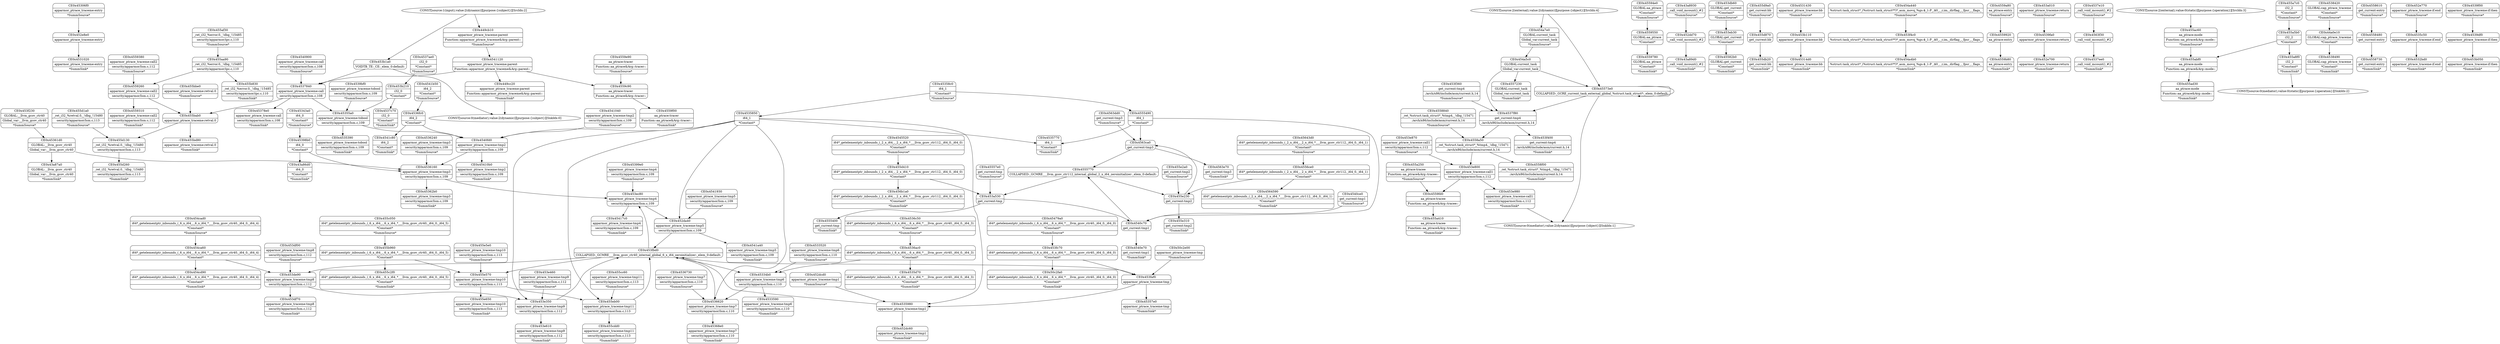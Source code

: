 digraph {
	CE0x45306f0 [shape=record,shape=Mrecord,label="{CE0x45306f0|apparmor_ptrace_traceme:entry|*SummSource*}"]
	CE0x4563dd0 [shape=record,shape=Mrecord,label="{CE0x4563dd0|get_current:tmp3|*SummSource*}"]
	CE0x4537f80 [shape=record,shape=Mrecord,label="{CE0x4537f80|get_current:tmp4|./arch/x86/include/asm/current.h,14}"]
	CE0x4537ae0 [shape=record,shape=Mrecord,label="{CE0x4537ae0|i32_0|*Constant*|*SummSource*}"]
	CE0x455bab0 [shape=record,shape=Mrecord,label="{CE0x455bab0|apparmor_ptrace_traceme:retval.0}"]
	CE0x4541930 [shape=record,shape=Mrecord,label="{CE0x4541930|apparmor_ptrace_traceme:tmp5|security/apparmor/lsm.c,109|*SummSource*}"]
	CE0x4536ac0 [shape=record,shape=Mrecord,label="{CE0x4536ac0|i64*_getelementptr_inbounds_(_6_x_i64_,_6_x_i64_*___llvm_gcov_ctr40,_i64_0,_i64_3)|*Constant*}"]
	CE0x4557230 [shape=record,shape=Mrecord,label="{CE0x4557230|GLOBAL:current_task|Global_var:current_task|*SummSink*}"]
	"CONST[source:1(input),value:2(dynamic)][purpose:{subject}][SrcIdx:2]"
	CE0x4559550 [shape=record,shape=Mrecord,label="{CE0x4559550|GLOBAL:aa_ptrace|*Constant*}"]
	CE0x45479a0 [shape=record,shape=Mrecord,label="{CE0x45479a0|i64*_getelementptr_inbounds_(_6_x_i64_,_6_x_i64_*___llvm_gcov_ctr40,_i64_0,_i64_0)|*Constant*|*SummSource*}"]
	CE0x455e650 [shape=record,shape=Mrecord,label="{CE0x455e650|apparmor_ptrace_traceme:tmp10|security/apparmor/lsm.c,113|*SummSink*}"]
	CE0x45643d0 [shape=record,shape=Mrecord,label="{CE0x45643d0|i64*_getelementptr_inbounds_(_2_x_i64_,_2_x_i64_*___llvm_gcov_ctr112,_i64_0,_i64_1)|*Constant*|*SummSource*}"]
	CE0x45378e0 [shape=record,shape=Mrecord,label="{CE0x45378e0|apparmor_ptrace_traceme:call|security/apparmor/lsm.c,108|*SummSink*}"]
	CE0x4540fd0 [shape=record,shape=Mrecord,label="{CE0x4540fd0|apparmor_ptrace_traceme:tmp2|security/apparmor/lsm.c,109}"]
	CE0x452dd70 [shape=record,shape=Mrecord,label="{CE0x452dd70|_call_void_mcount()_#2}"]
	CE0x4541a40 [shape=record,shape=Mrecord,label="{CE0x4541a40|apparmor_ptrace_traceme:tmp5|security/apparmor/lsm.c,109|*SummSink*}"]
	CE0x4541040 [shape=record,shape=Mrecord,label="{CE0x4541040|apparmor_ptrace_traceme:tmp2|security/apparmor/lsm.c,109|*SummSource*}"]
	CE0x453e800 [shape=record,shape=Mrecord,label="{CE0x453e800|apparmor_ptrace_traceme:call1|security/apparmor/lsm.c,112}"]
	CE0x45355a0 [shape=record,shape=Mrecord,label="{CE0x45355a0|apparmor_ptrace_traceme:tobool|security/apparmor/lsm.c,109}"]
	CE0x45594e0 [shape=record,shape=Mrecord,label="{CE0x45594e0|GLOBAL:aa_ptrace|*Constant*|*SummSource*}"]
	CE0x453db60 [shape=record,shape=Mrecord,label="{CE0x453db60|GLOBAL:get_current|*Constant*|*SummSource*}"]
	CE0x45361d0 [shape=record,shape=Mrecord,label="{CE0x45361d0|GLOBAL:__llvm_gcov_ctr40|Global_var:__llvm_gcov_ctr40}"]
	CE0x4558f00 [shape=record,shape=Mrecord,label="{CE0x4558f00|_ret_%struct.task_struct*_%tmp4,_!dbg_!15471|./arch/x86/include/asm/current.h,14|*SummSink*}"]
	CE0x455d9a0 [shape=record,shape=Mrecord,label="{CE0x455d9a0|get_current:bb|*SummSource*}"]
	CE0x454cad0 [shape=record,shape=Mrecord,label="{CE0x454cad0|i64*_getelementptr_inbounds_(_6_x_i64_,_6_x_i64_*___llvm_gcov_ctr40,_i64_0,_i64_4)|*Constant*|*SummSource*}"]
	CE0x4537840 [shape=record,shape=Mrecord,label="{CE0x4537840|apparmor_ptrace_traceme:call|security/apparmor/lsm.c,108}"]
	CE0x45368e0 [shape=record,shape=Mrecord,label="{CE0x45368e0|apparmor_ptrace_traceme:tmp7|security/apparmor/lsm.c,110|*SummSink*}"]
	CE0x4535770 [shape=record,shape=Mrecord,label="{CE0x4535770|i64_1|*Constant*|*SummSink*}"]
	CE0x453b110 [shape=record,shape=Mrecord,label="{CE0x453b110|apparmor_ptrace_traceme:bb}"]
	CE0x454a440 [shape=record,shape=Mrecord,label="{CE0x454a440|%struct.task_struct*_(%struct.task_struct**)*_asm_movq_%gs:$_1:P_,$0_,_r,im,_dirflag_,_fpsr_,_flags_|*SummSource*}"]
	CE0x43a89d0 [shape=record,shape=Mrecord,label="{CE0x43a89d0|_call_void_mcount()_#2|*SummSink*}"]
	CE0x455aa90 [shape=record,shape=Mrecord,label="{CE0x455aa90|_ret_i32_%error.0,_!dbg_!15485|security/apparmor/ipc.c,110}"]
	CE0x452e8e0 [shape=record,shape=Mrecord,label="{CE0x452e8e0|apparmor_ptrace_traceme:entry}"]
	CE0x4559b80 [shape=record,shape=Mrecord,label="{CE0x4559b80|aa_ptrace:entry|*SummSink*}"]
	CE0x453f360 [shape=record,shape=Mrecord,label="{CE0x453f360|get_current:tmp4|./arch/x86/include/asm/current.h,14|*SummSource*}"]
	CE0x455a250 [shape=record,shape=Mrecord,label="{CE0x455a250|aa_ptrace:tracee|Function::aa_ptrace&Arg::tracee::|*SummSource*}"]
	CE0x452e700 [shape=record,shape=Mrecord,label="{CE0x452e700|apparmor_ptrace_traceme:return|*SummSink*}"]
	CE0x4556ce0 [shape=record,shape=Mrecord,label="{CE0x4556ce0|i64*_getelementptr_inbounds_(_2_x_i64_,_2_x_i64_*___llvm_gcov_ctr112,_i64_0,_i64_1)|*Constant*}"]
	CE0x455d410 [shape=record,shape=Mrecord,label="{CE0x455d410|i64*_getelementptr_inbounds_(_2_x_i64_,_2_x_i64_*___llvm_gcov_ctr112,_i64_0,_i64_0)|*Constant*}"]
	CE0x4559e90 [shape=record,shape=Mrecord,label="{CE0x4559e90|aa_ptrace:tracer|Function::aa_ptrace&Arg::tracer::|*SummSource*}"]
	CE0x453de90 [shape=record,shape=Mrecord,label="{CE0x453de90|apparmor_ptrace_traceme:tmp8|security/apparmor/lsm.c,112}"]
	CE0x45557e0 [shape=record,shape=Mrecord,label="{CE0x45557e0|get_current:tmp|*SummSource*}"]
	CE0x45417c0 [shape=record,shape=Mrecord,label="{CE0x45417c0|apparmor_ptrace_traceme:tmp4|security/apparmor/lsm.c,109|*SummSink*}"]
	CE0x453f230 [shape=record,shape=Mrecord,label="{CE0x453f230|GLOBAL:__llvm_gcov_ctr40|Global_var:__llvm_gcov_ctr40|*SummSource*}"]
	CE0x43a8930 [shape=record,shape=Mrecord,label="{CE0x43a8930|_call_void_mcount()_#2|*SummSource*}"]
	CE0x45358c0 [shape=record,shape=Mrecord,label="{CE0x45358c0|i64_1|*Constant*|*SummSource*}"]
	CE0x4559c90 [shape=record,shape=Mrecord,label="{CE0x4559c90|aa_ptrace:tracer|Function::aa_ptrace&Arg::tracer::}"]
	CE0x453e870 [shape=record,shape=Mrecord,label="{CE0x453e870|apparmor_ptrace_traceme:call1|security/apparmor/lsm.c,112|*SummSource*}"]
	CE0x4563e70 [shape=record,shape=Mrecord,label="{CE0x4563e70|get_current:tmp3|*SummSink*}"]
	CE0x45573e0 [shape=record,shape=Mrecord,label="{CE0x45573e0|COLLAPSED:_GCRE_current_task_external_global_%struct.task_struct*:_elem_0:default:}"]
	CE0x50c2fa0 [shape=record,shape=Mrecord,label="{CE0x50c2fa0|i64*_getelementptr_inbounds_(_6_x_i64_,_6_x_i64_*___llvm_gcov_ctr40,_i64_0,_i64_0)|*Constant*|*SummSink*}"]
	CE0x453fc70 [shape=record,shape=Mrecord,label="{CE0x453fc70|i64*_getelementptr_inbounds_(_6_x_i64_,_6_x_i64_*___llvm_gcov_ctr40,_i64_0,_i64_0)|*Constant*}"]
	CE0x4559fd0 [shape=record,shape=Mrecord,label="{CE0x4559fd0|aa_ptrace:tracee|Function::aa_ptrace&Arg::tracee::}"]
	CE0x45343a0 [shape=record,shape=Mrecord,label="{CE0x45343a0|i64_0|*Constant*|*SummSource*}"]
	CE0x4559a80 [shape=record,shape=Mrecord,label="{CE0x4559a80|aa_ptrace:entry|*SummSource*}"]
	CE0x455d1a0 [shape=record,shape=Mrecord,label="{CE0x455d1a0|_ret_i32_%retval.0,_!dbg_!15480|security/apparmor/lsm.c,113|*SummSource*}"]
	CE0x4533520 [shape=record,shape=Mrecord,label="{CE0x4533520|apparmor_ptrace_traceme:tmp6|security/apparmor/lsm.c,110|*SummSource*}"]
	CE0x453df70 [shape=record,shape=Mrecord,label="{CE0x453df70|apparmor_ptrace_traceme:tmp8|security/apparmor/lsm.c,112|*SummSink*}"]
	CE0x4559920 [shape=record,shape=Mrecord,label="{CE0x4559920|aa_ptrace:entry}"]
	CE0x4537e10 [shape=record,shape=Mrecord,label="{CE0x4537e10|_call_void_mcount()_#2|*SummSource*}"]
	CE0x4535d70 [shape=record,shape=Mrecord,label="{CE0x4535d70|i64*_getelementptr_inbounds_(_6_x_i64_,_6_x_i64_*___llvm_gcov_ctr40,_i64_0,_i64_3)|*Constant*|*SummSink*}"]
	CE0x453e980 [shape=record,shape=Mrecord,label="{CE0x453e980|apparmor_ptrace_traceme:call1|security/apparmor/lsm.c,112|*SummSink*}"]
	CE0x455d260 [shape=record,shape=Mrecord,label="{CE0x455d260|_ret_i32_%retval.0,_!dbg_!15480|security/apparmor/lsm.c,113|*SummSink*}"]
	CE0x453eb30 [shape=record,shape=Mrecord,label="{CE0x453eb30|GLOBAL:get_current|*Constant*}"]
	CE0x45362b0 [shape=record,shape=Mrecord,label="{CE0x45362b0|apparmor_ptrace_traceme:tmp3|security/apparmor/lsm.c,109|*SummSink*}"]
	"CONST[source:2(external),value:0(static)][purpose:{operation}][SrcIdx:3]"
	CE0x455cc60 [shape=record,shape=Mrecord,label="{CE0x455cc60|apparmor_ptrace_traceme:tmp11|security/apparmor/lsm.c,113|*SummSource*}"]
	CE0x453fbd0 [shape=record,shape=Mrecord,label="{CE0x453fbd0|COLLAPSED:_GCMRE___llvm_gcov_ctr40_internal_global_6_x_i64_zeroinitializer:_elem_0:default:}"]
	CE0x453ec80 [shape=record,shape=Mrecord,label="{CE0x453ec80|apparmor_ptrace_traceme:tmp4|security/apparmor/lsm.c,109}"]
	CE0x4535850 [shape=record,shape=Mrecord,label="{CE0x4535850|i64_1|*Constant*}"]
	CE0x4563ca0 [shape=record,shape=Mrecord,label="{CE0x4563ca0|get_current:tmp3}"]
	"CONST[source:0(mediator),value:2(dynamic)][purpose:{subject}][SnkIdx:0]"
	CE0x455af30 [shape=record,shape=Mrecord,label="{CE0x455af30|_ret_i32_%error.0,_!dbg_!15485|security/apparmor/ipc.c,110|*SummSource*}"]
	CE0x44a0e10 [shape=record,shape=Mrecord,label="{CE0x44a0e10|GLOBAL:cap_ptrace_traceme|*Constant*}"]
	CE0x453e460 [shape=record,shape=Mrecord,label="{CE0x453e460|apparmor_ptrace_traceme:tmp9|security/apparmor/lsm.c,112|*SummSource*}"]
	CE0x4538490 [shape=record,shape=Mrecord,label="{CE0x4538490|GLOBAL:cap_ptrace_traceme|*Constant*|*SummSink*}"]
	CE0x454a4b0 [shape=record,shape=Mrecord,label="{CE0x454a4b0|%struct.task_struct*_(%struct.task_struct**)*_asm_movq_%gs:$_1:P_,$0_,_r,im,_dirflag_,_fpsr_,_flags_|*SummSink*}"]
	CE0x45357e0 [shape=record,shape=Mrecord,label="{CE0x45357e0|apparmor_ptrace_traceme:tmp|*SummSink*}"]
	CE0x453f400 [shape=record,shape=Mrecord,label="{CE0x453f400|get_current:tmp4|./arch/x86/include/asm/current.h,14|*SummSink*}"]
	CE0x455e230 [shape=record,shape=Mrecord,label="{CE0x455e230|get_current:tmp2}"]
	CE0x4531430 [shape=record,shape=Mrecord,label="{CE0x4531430|apparmor_ptrace_traceme:bb|*SummSource*}"]
	CE0x453a530 [shape=record,shape=Mrecord,label="{CE0x453a530|get_current:tmp}"]
	CE0x4559380 [shape=record,shape=Mrecord,label="{CE0x4559380|apparmor_ptrace_traceme:call2|security/apparmor/lsm.c,112|*SummSource*}"]
	CE0x4537c70 [shape=record,shape=Mrecord,label="{CE0x4537c70|i32_0|*Constant*|*SummSink*}"]
	CE0x455ad30 [shape=record,shape=Mrecord,label="{CE0x455ad30|aa_ptrace:mode|Function::aa_ptrace&Arg::mode::|*SummSink*}"]
	CE0x455e310 [shape=record,shape=Mrecord,label="{CE0x455e310|get_current:tmp2|*SummSink*}"]
	CE0x4540c70 [shape=record,shape=Mrecord,label="{CE0x4540c70|get_current:tmp1}"]
	CE0x4540900 [shape=record,shape=Mrecord,label="{CE0x4540900|apparmor_ptrace_traceme:call|security/apparmor/lsm.c,108|*SummSource*}"]
	CE0x4538420 [shape=record,shape=Mrecord,label="{CE0x4538420|GLOBAL:cap_ptrace_traceme|*Constant*|*SummSource*}"]
	CE0x453df00 [shape=record,shape=Mrecord,label="{CE0x453df00|apparmor_ptrace_traceme:tmp8|security/apparmor/lsm.c,112|*SummSource*}"]
	CE0x4533590 [shape=record,shape=Mrecord,label="{CE0x4533590|apparmor_ptrace_traceme:tmp6|security/apparmor/lsm.c,110|*SummSink*}"]
	CE0x453b210 [shape=record,shape=Mrecord,label="{CE0x453b210|i32_0|*Constant*}"]
	CE0x455a5b0 [shape=record,shape=Mrecord,label="{CE0x455a5b0|i32_2|*Constant*}"]
	CE0x455e570 [shape=record,shape=Mrecord,label="{CE0x455e570|apparmor_ptrace_traceme:tmp10|security/apparmor/lsm.c,113}"]
	CE0x4563f30 [shape=record,shape=Mrecord,label="{CE0x4563f30|_call_void_mcount()_#2}"]
	CE0x4558480 [shape=record,shape=Mrecord,label="{CE0x4558480|get_current:entry}"]
	CE0x449cb10 [shape=record,shape=Mrecord,label="{CE0x449cb10|apparmor_ptrace_traceme:parent|Function::apparmor_ptrace_traceme&Arg::parent::|*SummSource*}"]
	CE0x4535980 [shape=record,shape=Mrecord,label="{CE0x4535980|apparmor_ptrace_traceme:tmp1}"]
	CE0x4541c80 [shape=record,shape=Mrecord,label="{CE0x4541c80|i64_2|*Constant*|*SummSink*}"]
	CE0x4536730 [shape=record,shape=Mrecord,label="{CE0x4536730|apparmor_ptrace_traceme:tmp7|security/apparmor/lsm.c,110|*SummSource*}"]
	CE0x4558610 [shape=record,shape=Mrecord,label="{CE0x4558610|get_current:entry|*SummSource*}"]
	"CONST[source:0(mediator),value:0(static)][purpose:{operation}][SnkIdx:2]"
	CE0x45399e0 [shape=record,shape=Mrecord,label="{CE0x45399e0|apparmor_ptrace_traceme:tmp4|security/apparmor/lsm.c,109|*SummSource*}"]
	CE0x453e350 [shape=record,shape=Mrecord,label="{CE0x453e350|apparmor_ptrace_traceme:tmp9|security/apparmor/lsm.c,112}"]
	CE0x4532bd0 [shape=record,shape=Mrecord,label="{CE0x4532bd0|apparmor_ptrace_traceme:if.end|*SummSink*}"]
	CE0x4559780 [shape=record,shape=Mrecord,label="{CE0x4559780|GLOBAL:aa_ptrace|*Constant*|*SummSink*}"]
	CE0x455a7c0 [shape=record,shape=Mrecord,label="{CE0x455a7c0|i32_2|*Constant*|*SummSource*}"]
	CE0x454a7e0 [shape=record,shape=Mrecord,label="{CE0x454a7e0|GLOBAL:current_task|Global_var:current_task|*SummSource*}"]
	CE0x4558a50 [shape=record,shape=Mrecord,label="{CE0x4558a50|_ret_%struct.task_struct*_%tmp4,_!dbg_!15471|./arch/x86/include/asm/current.h,14}"]
	CE0x4539bf0 [shape=record,shape=Mrecord,label="{CE0x4539bf0|apparmor_ptrace_traceme:tobool|security/apparmor/lsm.c,109|*SummSource*}"]
	CE0x455d870 [shape=record,shape=Mrecord,label="{CE0x455d870|get_current:bb}"]
	CE0x453b050 [shape=record,shape=Mrecord,label="{CE0x453b050|apparmor_ptrace_traceme:if.then|*SummSink*}"]
	CE0x4531020 [shape=record,shape=Mrecord,label="{CE0x4531020|apparmor_ptrace_traceme:entry|*SummSink*}"]
	CE0x4539fa0 [shape=record,shape=Mrecord,label="{CE0x4539fa0|apparmor_ptrace_traceme:return}"]
	CE0x4539df0 [shape=record,shape=Mrecord,label="{CE0x4539df0|apparmor_ptrace_traceme:if.then}"]
	CE0x455cdd0 [shape=record,shape=Mrecord,label="{CE0x455cdd0|apparmor_ptrace_traceme:tmp11|security/apparmor/lsm.c,113|*SummSink*}"]
	CE0x45334b0 [shape=record,shape=Mrecord,label="{CE0x45334b0|apparmor_ptrace_traceme:tmp6|security/apparmor/lsm.c,110}"]
	CE0x4537ee0 [shape=record,shape=Mrecord,label="{CE0x4537ee0|_call_void_mcount()_#2|*SummSink*}"]
	CE0x4536240 [shape=record,shape=Mrecord,label="{CE0x4536240|apparmor_ptrace_traceme:tmp3|security/apparmor/lsm.c,109|*SummSource*}"]
	CE0x43a87a0 [shape=record,shape=Mrecord,label="{CE0x43a87a0|GLOBAL:__llvm_gcov_ctr40|Global_var:__llvm_gcov_ctr40|*SummSink*}"]
	CE0x4536c50 [shape=record,shape=Mrecord,label="{CE0x4536c50|i64*_getelementptr_inbounds_(_6_x_i64_,_6_x_i64_*___llvm_gcov_ctr40,_i64_0,_i64_3)|*Constant*|*SummSource*}"]
	CE0x4558840 [shape=record,shape=Mrecord,label="{CE0x4558840|_ret_%struct.task_struct*_%tmp4,_!dbg_!15471|./arch/x86/include/asm/current.h,14|*SummSource*}"]
	CE0x455ac60 [shape=record,shape=Mrecord,label="{CE0x455ac60|aa_ptrace:mode|Function::aa_ptrace&Arg::mode::|*SummSource*}"]
	CE0x455bbe0 [shape=record,shape=Mrecord,label="{CE0x455bbe0|apparmor_ptrace_traceme:retval.0|*SummSource*}"]
	CE0x452dcd0 [shape=record,shape=Mrecord,label="{CE0x452dcd0|apparmor_ptrace_traceme:tmp1|*SummSource*}"]
	CE0x4559260 [shape=record,shape=Mrecord,label="{CE0x4559260|apparmor_ptrace_traceme:call2|security/apparmor/lsm.c,112}"]
	CE0x4540e70 [shape=record,shape=Mrecord,label="{CE0x4540e70|get_current:tmp1|*SummSink*}"]
	CE0x4555490 [shape=record,shape=Mrecord,label="{CE0x4555490|i64_1|*Constant*}"]
	CE0x4535c50 [shape=record,shape=Mrecord,label="{CE0x4535c50|apparmor_ptrace_traceme:if.end}"]
	CE0x453f4c0 [shape=record,shape=Mrecord,label="{CE0x453f4c0|%struct.task_struct*_(%struct.task_struct**)*_asm_movq_%gs:$_1:P_,$0_,_r,im,_dirflag_,_fpsr_,_flags_}"]
	CE0x454a5c0 [shape=record,shape=Mrecord,label="{CE0x454a5c0|GLOBAL:current_task|Global_var:current_task}"]
	CE0x456b1a0 [shape=record,shape=Mrecord,label="{CE0x456b1a0|i64*_getelementptr_inbounds_(_2_x_i64_,_2_x_i64_*___llvm_gcov_ctr112,_i64_0,_i64_0)|*Constant*|*SummSink*}"]
	CE0x4564590 [shape=record,shape=Mrecord,label="{CE0x4564590|i64*_getelementptr_inbounds_(_2_x_i64_,_2_x_i64_*___llvm_gcov_ctr112,_i64_0,_i64_1)|*Constant*|*SummSink*}"]
	CE0x43a86d0 [shape=record,shape=Mrecord,label="{CE0x43a86d0|i64_0|*Constant*|*SummSink*}"]
	CE0x4536fc0 [shape=record,shape=Mrecord,label="{CE0x4536fc0|i64_2|*Constant*}"]
	CE0x4545520 [shape=record,shape=Mrecord,label="{CE0x4545520|i64*_getelementptr_inbounds_(_2_x_i64_,_2_x_i64_*___llvm_gcov_ctr112,_i64_0,_i64_0)|*Constant*|*SummSource*}"]
	CE0x453a010 [shape=record,shape=Mrecord,label="{CE0x453a010|apparmor_ptrace_traceme:return|*SummSource*}"]
	CE0x4541120 [shape=record,shape=Mrecord,label="{CE0x4541120|apparmor_ptrace_traceme:parent|Function::apparmor_ptrace_traceme&Arg::parent::}"]
	CE0x45314d0 [shape=record,shape=Mrecord,label="{CE0x45314d0|apparmor_ptrace_traceme:bb|*SummSink*}"]
	CE0x453b1a0 [shape=record,shape=Mrecord,label="{CE0x453b1a0|VOIDTB_TE:_CE:_elem_0:default:}"]
	CE0x4539f00 [shape=record,shape=Mrecord,label="{CE0x4539f00|apparmor_ptrace_traceme:if.then|*SummSource*}"]
	CE0x455eb00 [shape=record,shape=Mrecord,label="{CE0x455eb00|apparmor_ptrace_traceme:tmp11|security/apparmor/lsm.c,113}"]
	CE0x452dc60 [shape=record,shape=Mrecord,label="{CE0x452dc60|apparmor_ptrace_traceme:tmp1|*SummSink*}"]
	CE0x4541b50 [shape=record,shape=Mrecord,label="{CE0x4541b50|i64_2|*Constant*|*SummSource*}"]
	CE0x455a410 [shape=record,shape=Mrecord,label="{CE0x455a410|aa_ptrace:tracee|Function::aa_ptrace&Arg::tracee::|*SummSink*}"]
	CE0x455abf0 [shape=record,shape=Mrecord,label="{CE0x455abf0|aa_ptrace:mode|Function::aa_ptrace&Arg::mode::}"]
	CE0x455c050 [shape=record,shape=Mrecord,label="{CE0x455c050|i64*_getelementptr_inbounds_(_6_x_i64_,_6_x_i64_*___llvm_gcov_ctr40,_i64_0,_i64_5)|*Constant*|*SummSource*}"]
	CE0x453faf0 [shape=record,shape=Mrecord,label="{CE0x453faf0|apparmor_ptrace_traceme:tmp}"]
	"CONST[source:0(mediator),value:2(dynamic)][purpose:{object}][SnkIdx:1]"
	"CONST[source:2(external),value:2(dynamic)][purpose:{object}][SrcIdx:4]"
	CE0x455a8f0 [shape=record,shape=Mrecord,label="{CE0x455a8f0|i32_2|*Constant*|*SummSink*}"]
	CE0x455c2f0 [shape=record,shape=Mrecord,label="{CE0x455c2f0|i64*_getelementptr_inbounds_(_6_x_i64_,_6_x_i64_*___llvm_gcov_ctr40,_i64_0,_i64_5)|*Constant*|*SummSink*}"]
	CE0x455e2a0 [shape=record,shape=Mrecord,label="{CE0x455e2a0|get_current:tmp2|*SummSource*}"]
	CE0x455e5e0 [shape=record,shape=Mrecord,label="{CE0x455e5e0|apparmor_ptrace_traceme:tmp10|security/apparmor/lsm.c,113|*SummSource*}"]
	CE0x455b830 [shape=record,shape=Mrecord,label="{CE0x455b830|_ret_i32_%error.0,_!dbg_!15485|security/apparmor/ipc.c,110|*SummSink*}"]
	CE0x4559f00 [shape=record,shape=Mrecord,label="{CE0x4559f00|aa_ptrace:tracer|Function::aa_ptrace&Arg::tracer::|*SummSink*}"]
	CE0x45410b0 [shape=record,shape=Mrecord,label="{CE0x45410b0|apparmor_ptrace_traceme:tmp2|security/apparmor/lsm.c,109|*SummSink*}"]
	CE0x455db20 [shape=record,shape=Mrecord,label="{CE0x455db20|get_current:bb|*SummSink*}"]
	CE0x4555400 [shape=record,shape=Mrecord,label="{CE0x4555400|get_current:tmp|*SummSink*}"]
	CE0x4536620 [shape=record,shape=Mrecord,label="{CE0x4536620|apparmor_ptrace_traceme:tmp7|security/apparmor/lsm.c,110}"]
	CE0x449cc20 [shape=record,shape=Mrecord,label="{CE0x449cc20|apparmor_ptrace_traceme:parent|Function::apparmor_ptrace_traceme&Arg::parent::|*SummSink*}"]
	CE0x455bd80 [shape=record,shape=Mrecord,label="{CE0x455bd80|apparmor_ptrace_traceme:retval.0|*SummSink*}"]
	CE0x454ca60 [shape=record,shape=Mrecord,label="{CE0x454ca60|i64*_getelementptr_inbounds_(_6_x_i64_,_6_x_i64_*___llvm_gcov_ctr40,_i64_0,_i64_4)|*Constant*}"]
	CE0x50c2e00 [shape=record,shape=Mrecord,label="{CE0x50c2e00|apparmor_ptrace_traceme:tmp|*SummSource*}"]
	CE0x4536160 [shape=record,shape=Mrecord,label="{CE0x4536160|apparmor_ptrace_traceme:tmp3|security/apparmor/lsm.c,109}"]
	CE0x4540ce0 [shape=record,shape=Mrecord,label="{CE0x4540ce0|get_current:tmp1|*SummSource*}"]
	CE0x45582b0 [shape=record,shape=Mrecord,label="{CE0x45582b0|GLOBAL:get_current|*Constant*|*SummSink*}"]
	CE0x454cd90 [shape=record,shape=Mrecord,label="{CE0x454cd90|i64*_getelementptr_inbounds_(_6_x_i64_,_6_x_i64_*___llvm_gcov_ctr40,_i64_0,_i64_4)|*Constant*|*SummSink*}"]
	CE0x4535390 [shape=record,shape=Mrecord,label="{CE0x4535390|apparmor_ptrace_traceme:tobool|security/apparmor/lsm.c,109|*SummSink*}"]
	CE0x453e610 [shape=record,shape=Mrecord,label="{CE0x453e610|apparmor_ptrace_traceme:tmp9|security/apparmor/lsm.c,112|*SummSink*}"]
	CE0x45398b0 [shape=record,shape=Mrecord,label="{CE0x45398b0|i64_0|*Constant*}"]
	CE0x452da40 [shape=record,shape=Mrecord,label="{CE0x452da40|apparmor_ptrace_traceme:tmp5|security/apparmor/lsm.c,109}"]
	CE0x4558730 [shape=record,shape=Mrecord,label="{CE0x4558730|get_current:entry|*SummSink*}"]
	CE0x4555770 [shape=record,shape=Mrecord,label="{CE0x4555770|COLLAPSED:_GCMRE___llvm_gcov_ctr112_internal_global_2_x_i64_zeroinitializer:_elem_0:default:}"]
	CE0x455b960 [shape=record,shape=Mrecord,label="{CE0x455b960|i64*_getelementptr_inbounds_(_6_x_i64_,_6_x_i64_*___llvm_gcov_ctr40,_i64_0,_i64_5)|*Constant*}"]
	CE0x452e770 [shape=record,shape=Mrecord,label="{CE0x452e770|apparmor_ptrace_traceme:if.end|*SummSource*}"]
	CE0x455d130 [shape=record,shape=Mrecord,label="{CE0x455d130|_ret_i32_%retval.0,_!dbg_!15480|security/apparmor/lsm.c,113}"]
	CE0x4559310 [shape=record,shape=Mrecord,label="{CE0x4559310|apparmor_ptrace_traceme:call2|security/apparmor/lsm.c,112|*SummSink*}"]
	CE0x45573e0 -> CE0x4537f80
	CE0x45358c0 -> CE0x4535850
	CE0x453e800 -> CE0x4559fd0
	"CONST[source:2(external),value:2(dynamic)][purpose:{object}][SrcIdx:4]" -> CE0x45573e0
	CE0x453df00 -> CE0x453de90
	CE0x4536ac0 -> CE0x4535d70
	CE0x4533520 -> CE0x45334b0
	CE0x44a0e10 -> CE0x4538490
	CE0x455e570 -> CE0x455eb00
	CE0x4541120 -> CE0x4559c90
	CE0x4536160 -> CE0x45362b0
	CE0x455e230 -> CE0x455e310
	"CONST[source:1(input),value:2(dynamic)][purpose:{subject}][SrcIdx:2]" -> CE0x449cb10
	CE0x4540fd0 -> CE0x45410b0
	CE0x453b1a0 -> CE0x4537840
	CE0x452da40 -> CE0x4541a40
	CE0x45594e0 -> CE0x4559550
	CE0x4537ae0 -> CE0x453b210
	CE0x4559a80 -> CE0x4559920
	CE0x45355a0 -> CE0x4535390
	CE0x453db60 -> CE0x453eb30
	CE0x4536160 -> CE0x453ec80
	CE0x453e800 -> CE0x453e980
	CE0x455c050 -> CE0x455b960
	CE0x4541040 -> CE0x4540fd0
	CE0x455b960 -> CE0x455c2f0
	CE0x449cb10 -> CE0x4541120
	CE0x45398b0 -> CE0x43a86d0
	CE0x45643d0 -> CE0x4556ce0
	CE0x454ca60 -> CE0x453de90
	CE0x4559550 -> CE0x4559780
	CE0x455e570 -> CE0x455e650
	CE0x455b960 -> CE0x455e570
	CE0x4539f00 -> CE0x4539df0
	CE0x452dcd0 -> CE0x4535980
	CE0x4535980 -> CE0x453fbd0
	CE0x45343a0 -> CE0x45398b0
	CE0x453ec80 -> CE0x452da40
	CE0x455d870 -> CE0x455db20
	CE0x453b210 -> CE0x4537c70
	CE0x50c2e00 -> CE0x453faf0
	CE0x45573e0 -> CE0x45573e0
	CE0x4555770 -> CE0x453a530
	CE0x4558840 -> CE0x4558a50
	CE0x453b210 -> CE0x45355a0
	CE0x452dd70 -> CE0x43a89d0
	CE0x4541930 -> CE0x452da40
	CE0x452da40 -> CE0x453fbd0
	CE0x453fbd0 -> CE0x453ec80
	CE0x4541b50 -> CE0x4536fc0
	CE0x453fbd0 -> CE0x45334b0
	CE0x4540c70 -> CE0x4555770
	CE0x453e870 -> CE0x453e800
	CE0x455eb00 -> CE0x455cdd0
	CE0x4545520 -> CE0x455d410
	CE0x453fbd0 -> CE0x453faf0
	CE0x4535980 -> CE0x452dc60
	CE0x4535850 -> CE0x4535980
	CE0x45573e0 -> "CONST[source:0(mediator),value:2(dynamic)][purpose:{object}][SnkIdx:1]"
	CE0x4563ca0 -> CE0x4555770
	CE0x4535850 -> CE0x4536620
	CE0x453de90 -> CE0x453e350
	CE0x455bab0 -> CE0x455d130
	CE0x453a530 -> CE0x4555400
	CE0x4559e90 -> CE0x4559c90
	CE0x455d130 -> CE0x455d260
	CE0x4536240 -> CE0x4536160
	CE0x4535850 -> CE0x453e350
	CE0x4558a50 -> CE0x4558f00
	CE0x455cc60 -> CE0x455eb00
	CE0x453eb30 -> CE0x45582b0
	CE0x4537f80 -> CE0x453f400
	CE0x45306f0 -> CE0x452e8e0
	CE0x453e350 -> CE0x453e610
	CE0x4558610 -> CE0x4558480
	CE0x453e350 -> CE0x453fbd0
	CE0x45399e0 -> CE0x453ec80
	CE0x455e2a0 -> CE0x455e230
	"CONST[source:2(external),value:0(static)][purpose:{operation}][SrcIdx:3]" -> CE0x455ac60
	CE0x4536730 -> CE0x4536620
	CE0x4536c50 -> CE0x4536ac0
	CE0x45358c0 -> CE0x4555490
	CE0x4537f80 -> CE0x4558a50
	CE0x4555770 -> CE0x455e230
	CE0x45398b0 -> CE0x4536160
	CE0x454a5c0 -> CE0x4537f80
	CE0x4537840 -> CE0x455bab0
	CE0x4538420 -> CE0x44a0e10
	CE0x453a530 -> CE0x4540c70
	CE0x4539bf0 -> CE0x45355a0
	CE0x4541120 -> CE0x4537840
	CE0x4559380 -> CE0x4559260
	CE0x453ec80 -> CE0x45417c0
	CE0x4535c50 -> CE0x4532bd0
	CE0x455e5e0 -> CE0x455e570
	CE0x45479a0 -> CE0x453fc70
	CE0x45355a0 -> CE0x4540fd0
	CE0x454a5c0 -> CE0x45573e0
	CE0x4535850 -> CE0x4540fd0
	CE0x4537e10 -> CE0x4563f30
	CE0x453f230 -> CE0x45361d0
	CE0x4537840 -> CE0x45378e0
	CE0x454ca60 -> CE0x454cd90
	CE0x455ac60 -> CE0x455abf0
	CE0x4536ac0 -> CE0x45334b0
	CE0x455d410 -> CE0x453a530
	CE0x453fbd0 -> CE0x453de90
	CE0x455a7c0 -> CE0x455a5b0
	CE0x45557e0 -> CE0x453a530
	CE0x4556ce0 -> CE0x4564590
	CE0x4535850 -> CE0x452da40
	CE0x455d1a0 -> CE0x455d130
	CE0x453e460 -> CE0x453e350
	CE0x4535850 -> CE0x4535770
	CE0x455af30 -> CE0x455aa90
	CE0x4563dd0 -> CE0x4563ca0
	CE0x4541120 -> CE0x449cc20
	CE0x453f360 -> CE0x4537f80
	CE0x4555490 -> CE0x4563ca0
	CE0x4563f30 -> CE0x4537ee0
	CE0x454a5c0 -> CE0x4557230
	CE0x454cad0 -> CE0x454ca60
	CE0x449cc20 -> "CONST[source:0(mediator),value:2(dynamic)][purpose:{subject}][SnkIdx:0]"
	CE0x4555490 -> CE0x4540c70
	CE0x452e770 -> CE0x4535c50
	CE0x4540ce0 -> CE0x4540c70
	CE0x4537840 -> CE0x45355a0
	CE0x453b110 -> CE0x45314d0
	CE0x455e230 -> CE0x4563ca0
	CE0x4539fa0 -> CE0x452e700
	CE0x453faf0 -> CE0x45357e0
	CE0x4540c70 -> CE0x4540e70
	"CONST[source:2(external),value:2(dynamic)][purpose:{object}][SrcIdx:4]" -> CE0x454a7e0
	CE0x4539df0 -> CE0x453b050
	CE0x455eb00 -> CE0x453fbd0
	CE0x4558480 -> CE0x4558730
	CE0x453fbd0 -> CE0x455e570
	CE0x453fc70 -> CE0x453faf0
	CE0x453fc70 -> CE0x50c2fa0
	CE0x455d410 -> CE0x456b1a0
	CE0x453a010 -> CE0x4539fa0
	CE0x453b1a0 -> "CONST[source:0(mediator),value:2(dynamic)][purpose:{subject}][SnkIdx:0]"
	CE0x455aa90 -> CE0x4559260
	CE0x455aa90 -> CE0x455b830
	CE0x4558a50 -> CE0x453e800
	CE0x455bab0 -> CE0x455bd80
	CE0x455bbe0 -> CE0x455bab0
	CE0x454a440 -> CE0x453f4c0
	CE0x4531430 -> CE0x453b110
	CE0x45361d0 -> CE0x4536160
	CE0x45334b0 -> CE0x4533590
	CE0x4536620 -> CE0x453fbd0
	CE0x453e980 -> "CONST[source:0(mediator),value:2(dynamic)][purpose:{object}][SnkIdx:1]"
	CE0x453de90 -> CE0x453df70
	CE0x454a7e0 -> CE0x454a5c0
	CE0x4536620 -> CE0x45368e0
	CE0x453f4c0 -> CE0x454a4b0
	CE0x4540900 -> CE0x4537840
	CE0x4556ce0 -> CE0x455e230
	CE0x4559c90 -> CE0x4559f00
	CE0x452e8e0 -> CE0x4531020
	CE0x4559260 -> CE0x455bab0
	CE0x4535850 -> CE0x455eb00
	CE0x455d9a0 -> CE0x455d870
	CE0x4559920 -> CE0x4559b80
	CE0x455a5b0 -> CE0x455abf0
	CE0x4555490 -> CE0x4535770
	CE0x4540fd0 -> CE0x4536160
	CE0x4559260 -> CE0x4559310
	"CONST[source:1(input),value:2(dynamic)][purpose:{subject}][SrcIdx:2]" -> CE0x453b1a0
	CE0x453faf0 -> CE0x4535980
	CE0x4563ca0 -> CE0x4563e70
	CE0x455abf0 -> CE0x455ad30
	CE0x45361d0 -> CE0x43a87a0
	CE0x4559fd0 -> CE0x455a410
	CE0x4536fc0 -> CE0x4541c80
	CE0x43a8930 -> CE0x452dd70
	CE0x4536fc0 -> CE0x4540fd0
	CE0x455a250 -> CE0x4559fd0
	CE0x455a5b0 -> CE0x455a8f0
	CE0x455a8f0 -> "CONST[source:0(mediator),value:0(static)][purpose:{operation}][SnkIdx:2]"
	CE0x45334b0 -> CE0x4536620
}
